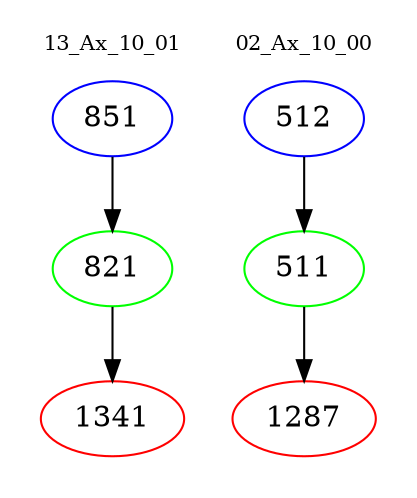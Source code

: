 digraph{
subgraph cluster_0 {
color = white
label = "13_Ax_10_01";
fontsize=10;
T0_851 [label="851", color="blue"]
T0_851 -> T0_821 [color="black"]
T0_821 [label="821", color="green"]
T0_821 -> T0_1341 [color="black"]
T0_1341 [label="1341", color="red"]
}
subgraph cluster_1 {
color = white
label = "02_Ax_10_00";
fontsize=10;
T1_512 [label="512", color="blue"]
T1_512 -> T1_511 [color="black"]
T1_511 [label="511", color="green"]
T1_511 -> T1_1287 [color="black"]
T1_1287 [label="1287", color="red"]
}
}
